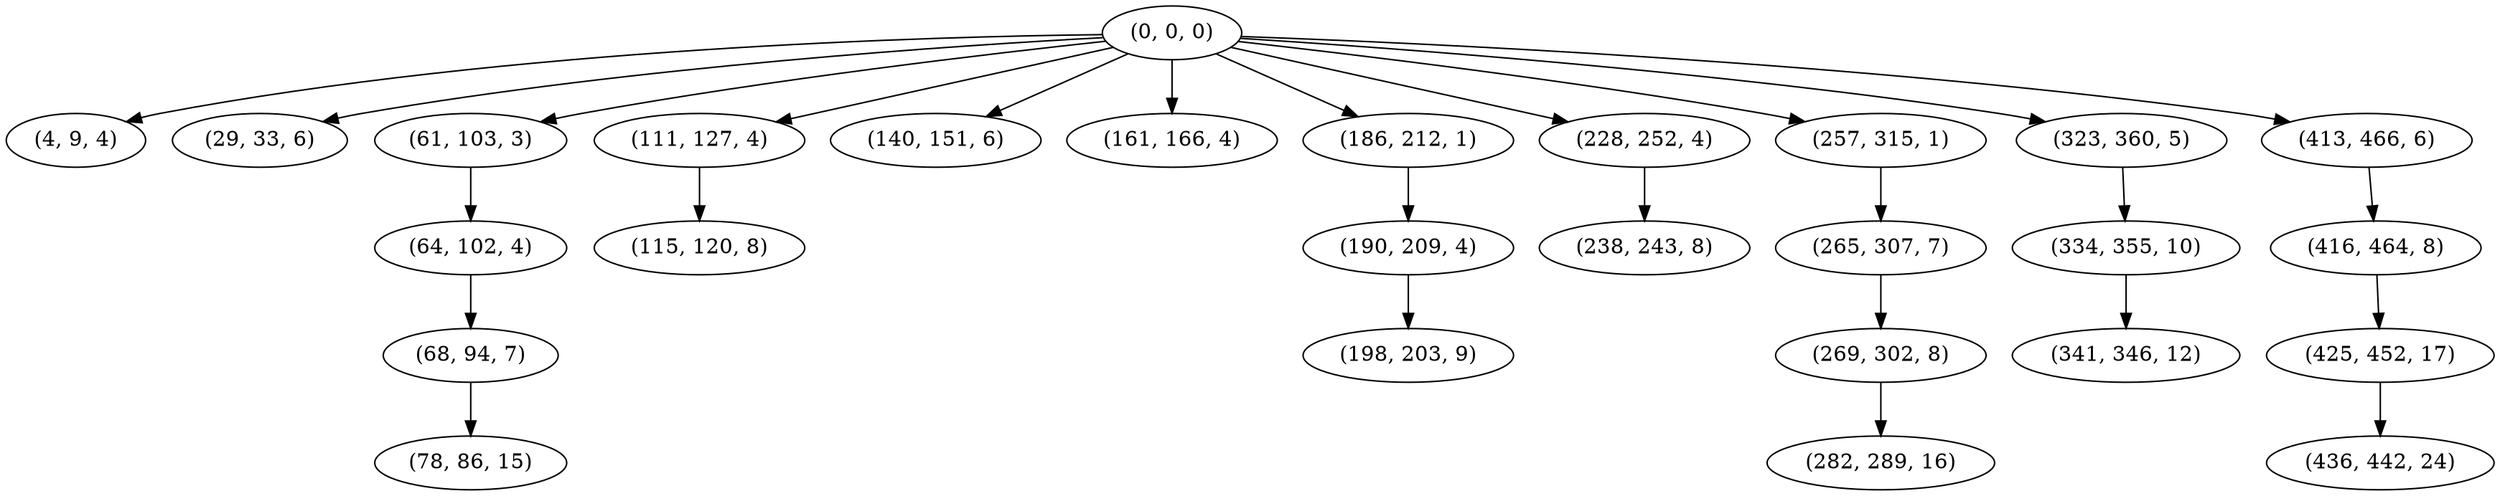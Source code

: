 digraph tree {
    "(0, 0, 0)";
    "(4, 9, 4)";
    "(29, 33, 6)";
    "(61, 103, 3)";
    "(64, 102, 4)";
    "(68, 94, 7)";
    "(78, 86, 15)";
    "(111, 127, 4)";
    "(115, 120, 8)";
    "(140, 151, 6)";
    "(161, 166, 4)";
    "(186, 212, 1)";
    "(190, 209, 4)";
    "(198, 203, 9)";
    "(228, 252, 4)";
    "(238, 243, 8)";
    "(257, 315, 1)";
    "(265, 307, 7)";
    "(269, 302, 8)";
    "(282, 289, 16)";
    "(323, 360, 5)";
    "(334, 355, 10)";
    "(341, 346, 12)";
    "(413, 466, 6)";
    "(416, 464, 8)";
    "(425, 452, 17)";
    "(436, 442, 24)";
    "(0, 0, 0)" -> "(4, 9, 4)";
    "(0, 0, 0)" -> "(29, 33, 6)";
    "(0, 0, 0)" -> "(61, 103, 3)";
    "(0, 0, 0)" -> "(111, 127, 4)";
    "(0, 0, 0)" -> "(140, 151, 6)";
    "(0, 0, 0)" -> "(161, 166, 4)";
    "(0, 0, 0)" -> "(186, 212, 1)";
    "(0, 0, 0)" -> "(228, 252, 4)";
    "(0, 0, 0)" -> "(257, 315, 1)";
    "(0, 0, 0)" -> "(323, 360, 5)";
    "(0, 0, 0)" -> "(413, 466, 6)";
    "(61, 103, 3)" -> "(64, 102, 4)";
    "(64, 102, 4)" -> "(68, 94, 7)";
    "(68, 94, 7)" -> "(78, 86, 15)";
    "(111, 127, 4)" -> "(115, 120, 8)";
    "(186, 212, 1)" -> "(190, 209, 4)";
    "(190, 209, 4)" -> "(198, 203, 9)";
    "(228, 252, 4)" -> "(238, 243, 8)";
    "(257, 315, 1)" -> "(265, 307, 7)";
    "(265, 307, 7)" -> "(269, 302, 8)";
    "(269, 302, 8)" -> "(282, 289, 16)";
    "(323, 360, 5)" -> "(334, 355, 10)";
    "(334, 355, 10)" -> "(341, 346, 12)";
    "(413, 466, 6)" -> "(416, 464, 8)";
    "(416, 464, 8)" -> "(425, 452, 17)";
    "(425, 452, 17)" -> "(436, 442, 24)";
}
